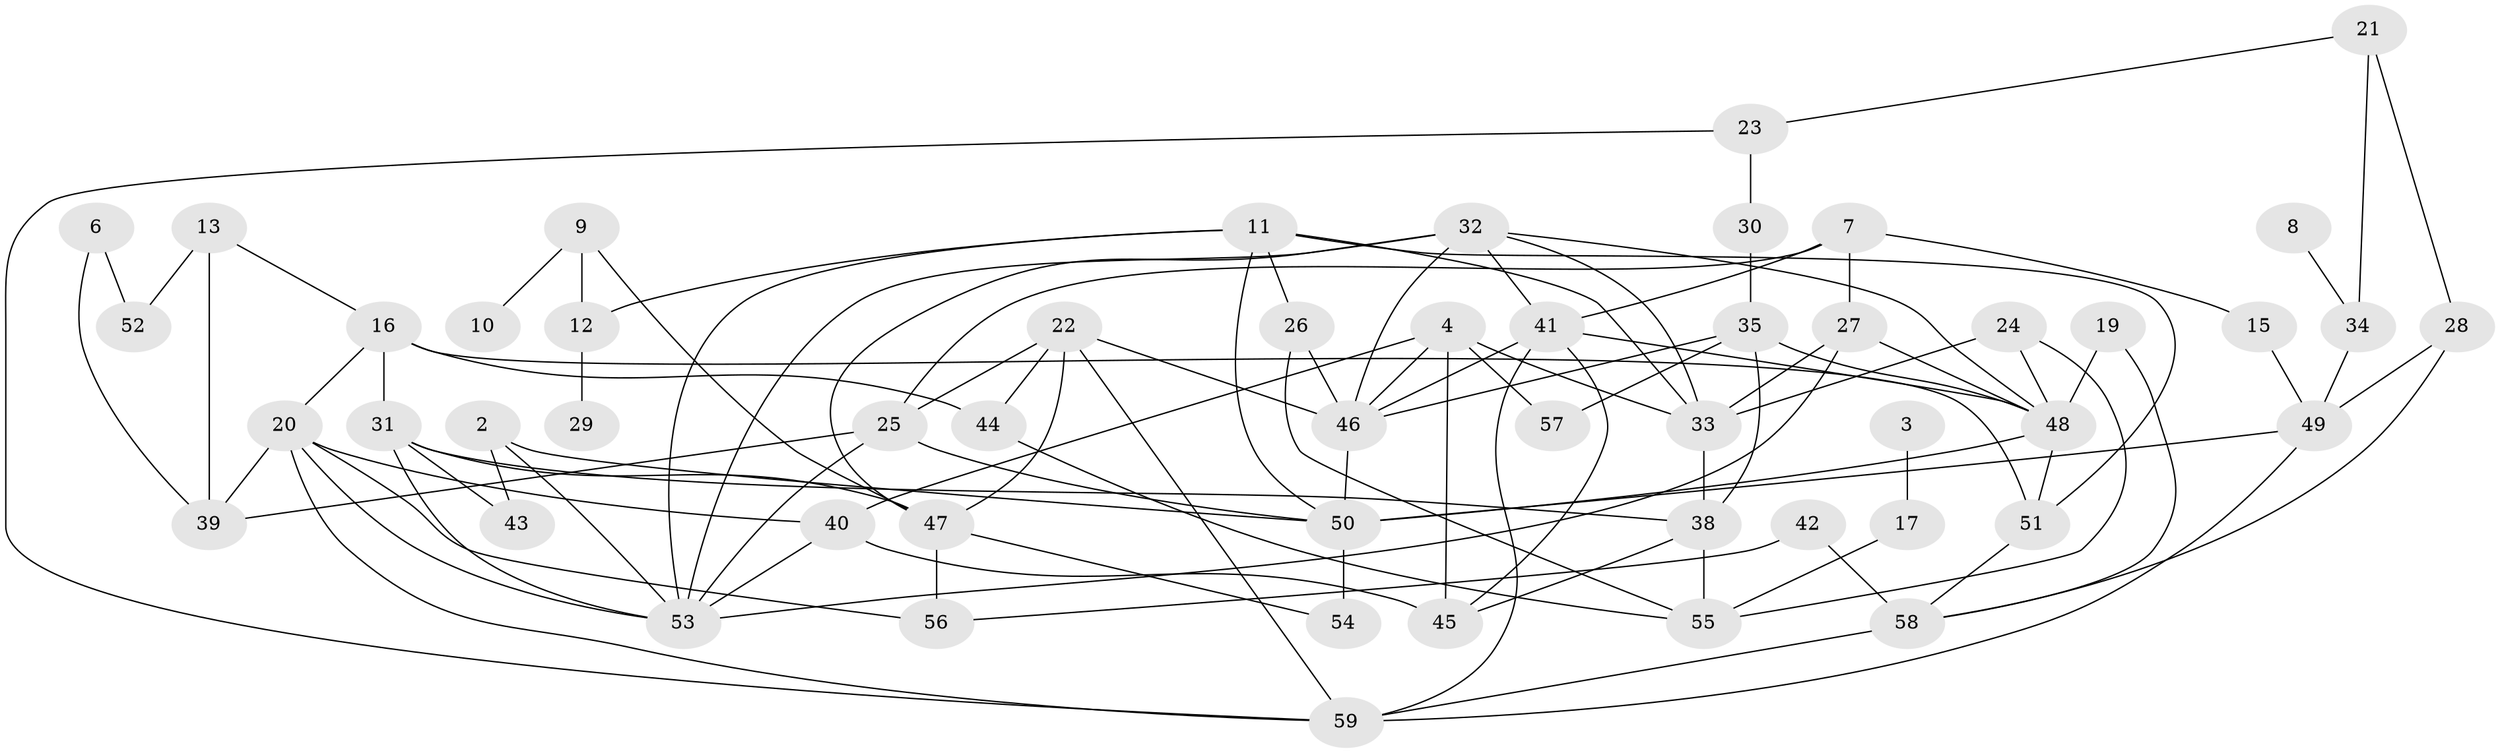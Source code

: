 // original degree distribution, {4: 0.1794871794871795, 2: 0.24786324786324787, 5: 0.07692307692307693, 1: 0.1111111111111111, 3: 0.2564102564102564, 0: 0.05128205128205128, 6: 0.05982905982905983, 7: 0.017094017094017096}
// Generated by graph-tools (version 1.1) at 2025/00/03/09/25 03:00:49]
// undirected, 53 vertices, 103 edges
graph export_dot {
graph [start="1"]
  node [color=gray90,style=filled];
  2;
  3;
  4;
  6;
  7;
  8;
  9;
  10;
  11;
  12;
  13;
  15;
  16;
  17;
  19;
  20;
  21;
  22;
  23;
  24;
  25;
  26;
  27;
  28;
  29;
  30;
  31;
  32;
  33;
  34;
  35;
  38;
  39;
  40;
  41;
  42;
  43;
  44;
  45;
  46;
  47;
  48;
  49;
  50;
  51;
  52;
  53;
  54;
  55;
  56;
  57;
  58;
  59;
  2 -- 43 [weight=1.0];
  2 -- 50 [weight=1.0];
  2 -- 53 [weight=1.0];
  3 -- 17 [weight=1.0];
  4 -- 33 [weight=1.0];
  4 -- 40 [weight=1.0];
  4 -- 45 [weight=1.0];
  4 -- 46 [weight=1.0];
  4 -- 57 [weight=1.0];
  6 -- 39 [weight=1.0];
  6 -- 52 [weight=1.0];
  7 -- 15 [weight=1.0];
  7 -- 25 [weight=1.0];
  7 -- 27 [weight=1.0];
  7 -- 41 [weight=1.0];
  8 -- 34 [weight=1.0];
  9 -- 10 [weight=1.0];
  9 -- 12 [weight=1.0];
  9 -- 47 [weight=1.0];
  11 -- 12 [weight=1.0];
  11 -- 26 [weight=1.0];
  11 -- 33 [weight=1.0];
  11 -- 50 [weight=1.0];
  11 -- 51 [weight=1.0];
  11 -- 53 [weight=1.0];
  12 -- 29 [weight=1.0];
  13 -- 16 [weight=1.0];
  13 -- 39 [weight=2.0];
  13 -- 52 [weight=1.0];
  15 -- 49 [weight=1.0];
  16 -- 20 [weight=1.0];
  16 -- 31 [weight=1.0];
  16 -- 44 [weight=1.0];
  16 -- 51 [weight=1.0];
  17 -- 55 [weight=1.0];
  19 -- 48 [weight=1.0];
  19 -- 58 [weight=1.0];
  20 -- 39 [weight=1.0];
  20 -- 40 [weight=1.0];
  20 -- 53 [weight=1.0];
  20 -- 56 [weight=1.0];
  20 -- 59 [weight=1.0];
  21 -- 23 [weight=1.0];
  21 -- 28 [weight=1.0];
  21 -- 34 [weight=1.0];
  22 -- 25 [weight=1.0];
  22 -- 44 [weight=1.0];
  22 -- 46 [weight=1.0];
  22 -- 47 [weight=1.0];
  22 -- 59 [weight=1.0];
  23 -- 30 [weight=2.0];
  23 -- 59 [weight=1.0];
  24 -- 33 [weight=1.0];
  24 -- 48 [weight=1.0];
  24 -- 55 [weight=1.0];
  25 -- 39 [weight=2.0];
  25 -- 50 [weight=1.0];
  25 -- 53 [weight=1.0];
  26 -- 46 [weight=1.0];
  26 -- 55 [weight=1.0];
  27 -- 33 [weight=1.0];
  27 -- 48 [weight=2.0];
  27 -- 53 [weight=1.0];
  28 -- 49 [weight=1.0];
  28 -- 58 [weight=1.0];
  30 -- 35 [weight=1.0];
  31 -- 38 [weight=1.0];
  31 -- 43 [weight=1.0];
  31 -- 47 [weight=2.0];
  31 -- 53 [weight=1.0];
  32 -- 33 [weight=1.0];
  32 -- 41 [weight=1.0];
  32 -- 46 [weight=1.0];
  32 -- 47 [weight=1.0];
  32 -- 48 [weight=1.0];
  32 -- 53 [weight=1.0];
  33 -- 38 [weight=1.0];
  34 -- 49 [weight=1.0];
  35 -- 38 [weight=1.0];
  35 -- 46 [weight=2.0];
  35 -- 48 [weight=1.0];
  35 -- 57 [weight=1.0];
  38 -- 45 [weight=1.0];
  38 -- 55 [weight=1.0];
  40 -- 45 [weight=1.0];
  40 -- 53 [weight=1.0];
  41 -- 45 [weight=1.0];
  41 -- 46 [weight=1.0];
  41 -- 48 [weight=1.0];
  41 -- 59 [weight=1.0];
  42 -- 56 [weight=1.0];
  42 -- 58 [weight=2.0];
  44 -- 55 [weight=1.0];
  46 -- 50 [weight=1.0];
  47 -- 54 [weight=1.0];
  47 -- 56 [weight=1.0];
  48 -- 50 [weight=1.0];
  48 -- 51 [weight=1.0];
  49 -- 50 [weight=3.0];
  49 -- 59 [weight=1.0];
  50 -- 54 [weight=2.0];
  51 -- 58 [weight=1.0];
  58 -- 59 [weight=1.0];
}
